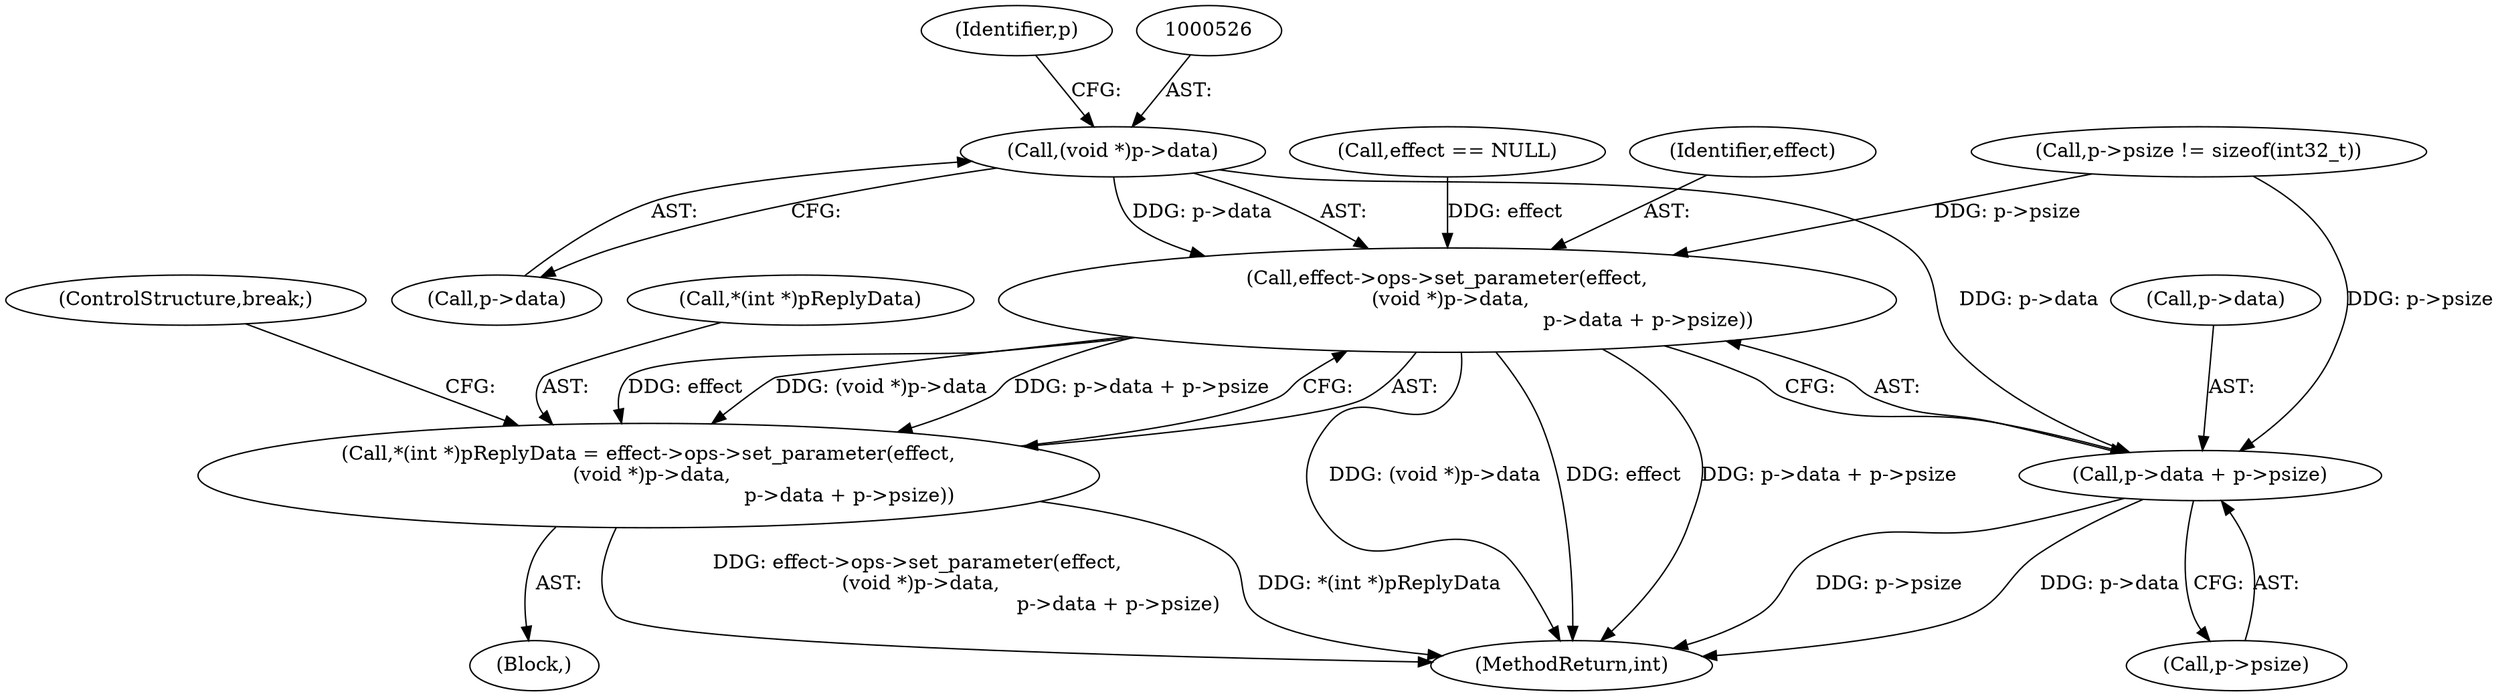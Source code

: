 digraph "0_Android_aeea52da00d210587fb3ed895de3d5f2e0264c88_9@pointer" {
"1000525" [label="(Call,(void *)p->data)"];
"1000523" [label="(Call,effect->ops->set_parameter(effect,\n (void *)p->data,\n                                                                p->data + p->psize))"];
"1000518" [label="(Call,*(int *)pReplyData = effect->ops->set_parameter(effect,\n (void *)p->data,\n                                                                p->data + p->psize))"];
"1000530" [label="(Call,p->data + p->psize)"];
"1000527" [label="(Call,p->data)"];
"1000518" [label="(Call,*(int *)pReplyData = effect->ops->set_parameter(effect,\n (void *)p->data,\n                                                                p->data + p->psize))"];
"1000530" [label="(Call,p->data + p->psize)"];
"1000499" [label="(Call,p->psize != sizeof(int32_t))"];
"1000517" [label="(Block,)"];
"1000534" [label="(Call,p->psize)"];
"1000523" [label="(Call,effect->ops->set_parameter(effect,\n (void *)p->data,\n                                                                p->data + p->psize))"];
"1000519" [label="(Call,*(int *)pReplyData)"];
"1001295" [label="(MethodReturn,int)"];
"1000532" [label="(Identifier,p)"];
"1000525" [label="(Call,(void *)p->data)"];
"1000537" [label="(ControlStructure,break;)"];
"1000524" [label="(Identifier,effect)"];
"1000531" [label="(Call,p->data)"];
"1000117" [label="(Call,effect == NULL)"];
"1000525" -> "1000523"  [label="AST: "];
"1000525" -> "1000527"  [label="CFG: "];
"1000526" -> "1000525"  [label="AST: "];
"1000527" -> "1000525"  [label="AST: "];
"1000532" -> "1000525"  [label="CFG: "];
"1000525" -> "1000523"  [label="DDG: p->data"];
"1000525" -> "1000530"  [label="DDG: p->data"];
"1000523" -> "1000518"  [label="AST: "];
"1000523" -> "1000530"  [label="CFG: "];
"1000524" -> "1000523"  [label="AST: "];
"1000530" -> "1000523"  [label="AST: "];
"1000518" -> "1000523"  [label="CFG: "];
"1000523" -> "1001295"  [label="DDG: (void *)p->data"];
"1000523" -> "1001295"  [label="DDG: effect"];
"1000523" -> "1001295"  [label="DDG: p->data + p->psize"];
"1000523" -> "1000518"  [label="DDG: effect"];
"1000523" -> "1000518"  [label="DDG: (void *)p->data"];
"1000523" -> "1000518"  [label="DDG: p->data + p->psize"];
"1000117" -> "1000523"  [label="DDG: effect"];
"1000499" -> "1000523"  [label="DDG: p->psize"];
"1000518" -> "1000517"  [label="AST: "];
"1000519" -> "1000518"  [label="AST: "];
"1000537" -> "1000518"  [label="CFG: "];
"1000518" -> "1001295"  [label="DDG: *(int *)pReplyData"];
"1000518" -> "1001295"  [label="DDG: effect->ops->set_parameter(effect,\n (void *)p->data,\n                                                                p->data + p->psize)"];
"1000530" -> "1000534"  [label="CFG: "];
"1000531" -> "1000530"  [label="AST: "];
"1000534" -> "1000530"  [label="AST: "];
"1000530" -> "1001295"  [label="DDG: p->data"];
"1000530" -> "1001295"  [label="DDG: p->psize"];
"1000499" -> "1000530"  [label="DDG: p->psize"];
}
